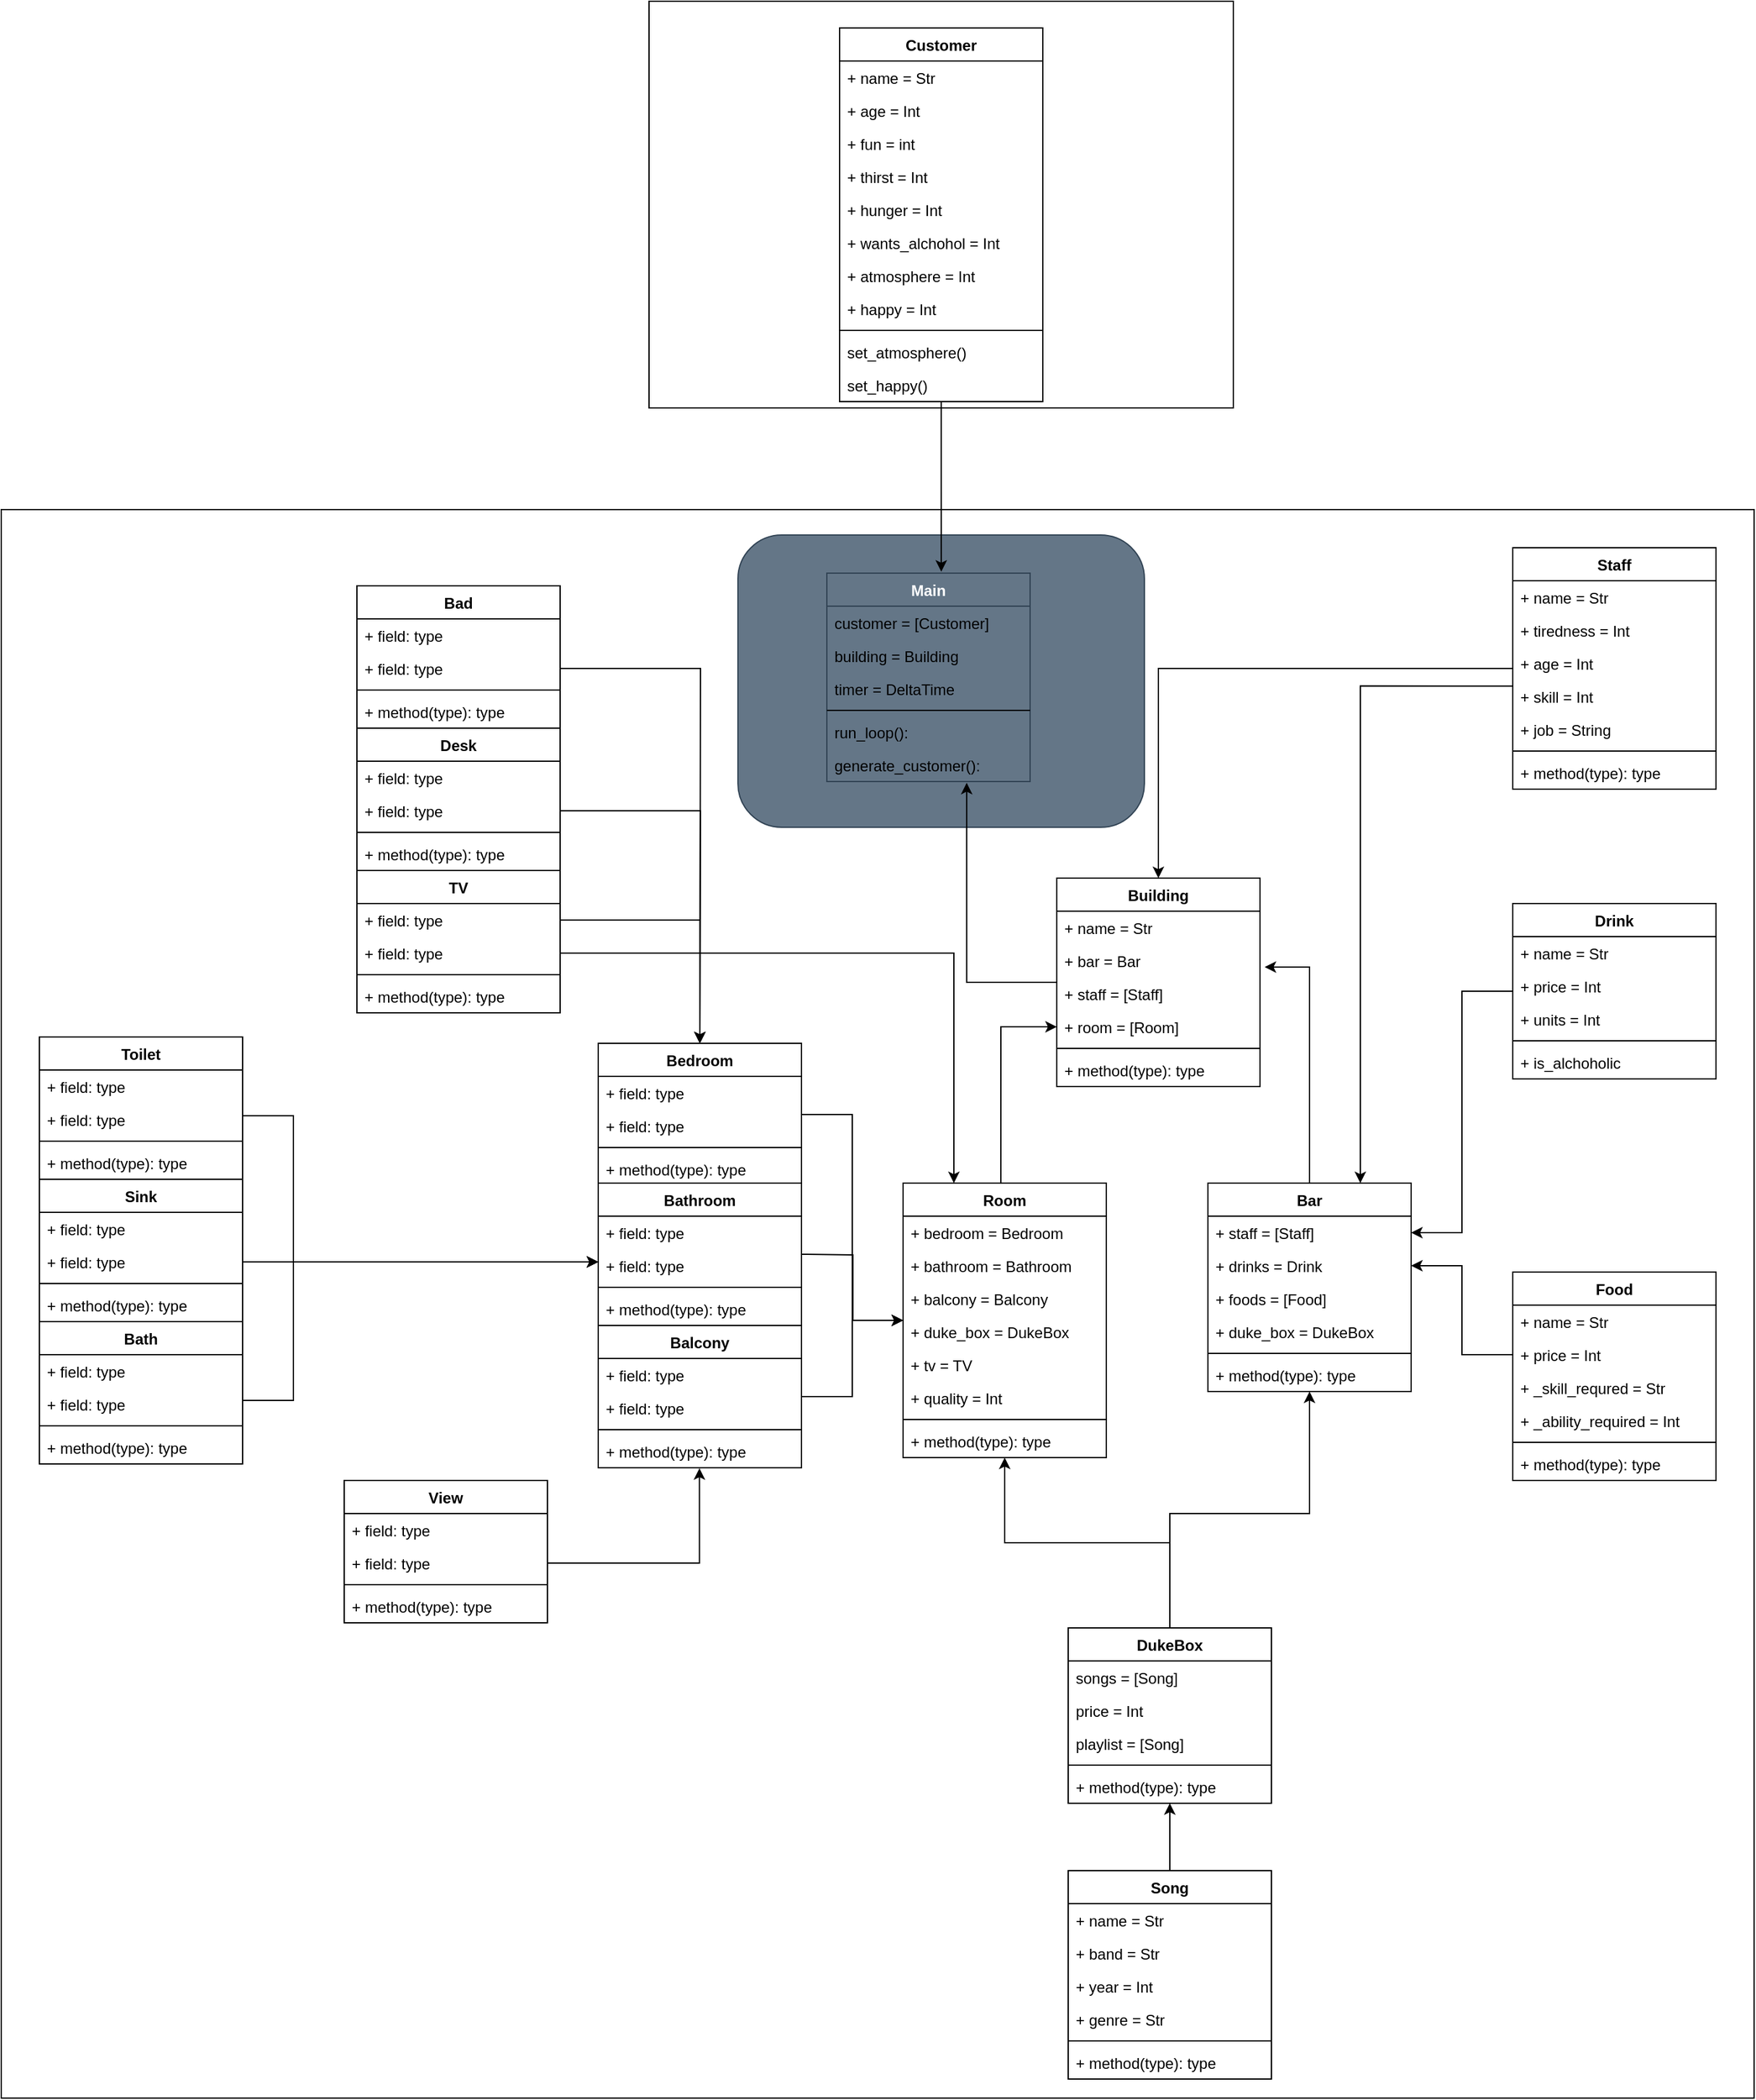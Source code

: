 <mxfile version="13.7.9" type="device"><diagram id="rYCuACtOsxQvn1j_KhHI" name="Page-1"><mxGraphModel dx="1653" dy="2869" grid="1" gridSize="10" guides="1" tooltips="1" connect="1" arrows="1" fold="1" page="1" pageScale="1" pageWidth="827" pageHeight="1169" math="0" shadow="0"><root><mxCell id="0"/><mxCell id="1" parent="0"/><mxCell id="_tPnt7C0SQbJUh-CI8A0-238" value="" style="rounded=0;whiteSpace=wrap;html=1;" vertex="1" parent="1"><mxGeometry x="-390" y="-530" width="1380" height="1250" as="geometry"/></mxCell><mxCell id="_tPnt7C0SQbJUh-CI8A0-265" value="" style="rounded=1;whiteSpace=wrap;html=1;fillColor=#647687;strokeColor=#314354;fontColor=#ffffff;" vertex="1" parent="1"><mxGeometry x="190" y="-510" width="320" height="230" as="geometry"/></mxCell><mxCell id="_tPnt7C0SQbJUh-CI8A0-43" value="" style="edgeStyle=orthogonalEdgeStyle;rounded=0;orthogonalLoop=1;jettySize=auto;html=1;exitX=0.481;exitY=0;exitDx=0;exitDy=0;exitPerimeter=0;entryX=0;entryY=0.5;entryDx=0;entryDy=0;" edge="1" parent="1" source="_tPnt7C0SQbJUh-CI8A0-1" target="_tPnt7C0SQbJUh-CI8A0-40"><mxGeometry relative="1" as="geometry"><mxPoint x="493" y="178" as="sourcePoint"/><mxPoint x="510" y="-37" as="targetPoint"/></mxGeometry></mxCell><mxCell id="_tPnt7C0SQbJUh-CI8A0-127" value="" style="edgeStyle=orthogonalEdgeStyle;rounded=0;orthogonalLoop=1;jettySize=auto;html=1;" edge="1" parent="1" source="_tPnt7C0SQbJUh-CI8A0-122" target="_tPnt7C0SQbJUh-CI8A0-38"><mxGeometry relative="1" as="geometry"/></mxCell><mxCell id="_tPnt7C0SQbJUh-CI8A0-50" style="edgeStyle=orthogonalEdgeStyle;rounded=0;orthogonalLoop=1;jettySize=auto;html=1;entryX=1.023;entryY=0.692;entryDx=0;entryDy=0;entryPerimeter=0;" edge="1" parent="1" source="_tPnt7C0SQbJUh-CI8A0-44" target="_tPnt7C0SQbJUh-CI8A0-39"><mxGeometry relative="1" as="geometry"/></mxCell><mxCell id="_tPnt7C0SQbJUh-CI8A0-62" value="" style="edgeStyle=orthogonalEdgeStyle;rounded=0;orthogonalLoop=1;jettySize=auto;html=1;" edge="1" parent="1" source="_tPnt7C0SQbJUh-CI8A0-57" target="_tPnt7C0SQbJUh-CI8A0-1"><mxGeometry relative="1" as="geometry"/></mxCell><mxCell id="_tPnt7C0SQbJUh-CI8A0-69" value="" style="edgeStyle=orthogonalEdgeStyle;rounded=0;orthogonalLoop=1;jettySize=auto;html=1;" edge="1" parent="1" source="_tPnt7C0SQbJUh-CI8A0-64" target="_tPnt7C0SQbJUh-CI8A0-57"><mxGeometry relative="1" as="geometry"/></mxCell><mxCell id="_tPnt7C0SQbJUh-CI8A0-105" value="" style="edgeStyle=orthogonalEdgeStyle;rounded=0;orthogonalLoop=1;jettySize=auto;html=1;" edge="1" parent="1" source="_tPnt7C0SQbJUh-CI8A0-100" target="_tPnt7C0SQbJUh-CI8A0-1"><mxGeometry relative="1" as="geometry"/></mxCell><mxCell id="_tPnt7C0SQbJUh-CI8A0-1" value="Room" style="swimlane;fontStyle=1;align=center;verticalAlign=top;childLayout=stackLayout;horizontal=1;startSize=26;horizontalStack=0;resizeParent=1;resizeParentMax=0;resizeLast=0;collapsible=1;marginBottom=0;" vertex="1" parent="1"><mxGeometry x="320" width="160" height="216" as="geometry"/></mxCell><mxCell id="_tPnt7C0SQbJUh-CI8A0-36" value="+ bedroom = Bedroom" style="text;strokeColor=none;fillColor=none;align=left;verticalAlign=top;spacingLeft=4;spacingRight=4;overflow=hidden;rotatable=0;points=[[0,0.5],[1,0.5]];portConstraint=eastwest;" vertex="1" parent="_tPnt7C0SQbJUh-CI8A0-1"><mxGeometry y="26" width="160" height="26" as="geometry"/></mxCell><mxCell id="_tPnt7C0SQbJUh-CI8A0-2" value="+ bathroom = Bathroom" style="text;strokeColor=none;fillColor=none;align=left;verticalAlign=top;spacingLeft=4;spacingRight=4;overflow=hidden;rotatable=0;points=[[0,0.5],[1,0.5]];portConstraint=eastwest;" vertex="1" parent="_tPnt7C0SQbJUh-CI8A0-1"><mxGeometry y="52" width="160" height="26" as="geometry"/></mxCell><mxCell id="_tPnt7C0SQbJUh-CI8A0-210" value="+ balcony = Balcony" style="text;strokeColor=none;fillColor=none;align=left;verticalAlign=top;spacingLeft=4;spacingRight=4;overflow=hidden;rotatable=0;points=[[0,0.5],[1,0.5]];portConstraint=eastwest;" vertex="1" parent="_tPnt7C0SQbJUh-CI8A0-1"><mxGeometry y="78" width="160" height="26" as="geometry"/></mxCell><mxCell id="_tPnt7C0SQbJUh-CI8A0-211" value="+ duke_box = DukeBox" style="text;strokeColor=none;fillColor=none;align=left;verticalAlign=top;spacingLeft=4;spacingRight=4;overflow=hidden;rotatable=0;points=[[0,0.5],[1,0.5]];portConstraint=eastwest;" vertex="1" parent="_tPnt7C0SQbJUh-CI8A0-1"><mxGeometry y="104" width="160" height="26" as="geometry"/></mxCell><mxCell id="_tPnt7C0SQbJUh-CI8A0-230" value="+ tv = TV" style="text;strokeColor=none;fillColor=none;align=left;verticalAlign=top;spacingLeft=4;spacingRight=4;overflow=hidden;rotatable=0;points=[[0,0.5],[1,0.5]];portConstraint=eastwest;" vertex="1" parent="_tPnt7C0SQbJUh-CI8A0-1"><mxGeometry y="130" width="160" height="26" as="geometry"/></mxCell><mxCell id="_tPnt7C0SQbJUh-CI8A0-252" value="+ quality = Int" style="text;strokeColor=none;fillColor=none;align=left;verticalAlign=top;spacingLeft=4;spacingRight=4;overflow=hidden;rotatable=0;points=[[0,0.5],[1,0.5]];portConstraint=eastwest;" vertex="1" parent="_tPnt7C0SQbJUh-CI8A0-1"><mxGeometry y="156" width="160" height="26" as="geometry"/></mxCell><mxCell id="_tPnt7C0SQbJUh-CI8A0-3" value="" style="line;strokeWidth=1;fillColor=none;align=left;verticalAlign=middle;spacingTop=-1;spacingLeft=3;spacingRight=3;rotatable=0;labelPosition=right;points=[];portConstraint=eastwest;" vertex="1" parent="_tPnt7C0SQbJUh-CI8A0-1"><mxGeometry y="182" width="160" height="8" as="geometry"/></mxCell><mxCell id="_tPnt7C0SQbJUh-CI8A0-4" value="+ method(type): type" style="text;strokeColor=none;fillColor=none;align=left;verticalAlign=top;spacingLeft=4;spacingRight=4;overflow=hidden;rotatable=0;points=[[0,0.5],[1,0.5]];portConstraint=eastwest;" vertex="1" parent="_tPnt7C0SQbJUh-CI8A0-1"><mxGeometry y="190" width="160" height="26" as="geometry"/></mxCell><mxCell id="_tPnt7C0SQbJUh-CI8A0-75" value="" style="edgeStyle=orthogonalEdgeStyle;rounded=0;orthogonalLoop=1;jettySize=auto;html=1;entryX=1;entryY=0.5;entryDx=0;entryDy=0;" edge="1" parent="1" source="_tPnt7C0SQbJUh-CI8A0-70" target="_tPnt7C0SQbJUh-CI8A0-45"><mxGeometry relative="1" as="geometry"><Array as="points"><mxPoint x="760" y="-151"/><mxPoint x="760" y="39"/></Array></mxGeometry></mxCell><mxCell id="_tPnt7C0SQbJUh-CI8A0-44" value="Bar" style="swimlane;fontStyle=1;align=center;verticalAlign=top;childLayout=stackLayout;horizontal=1;startSize=26;horizontalStack=0;resizeParent=1;resizeParentMax=0;resizeLast=0;collapsible=1;marginBottom=0;" vertex="1" parent="1"><mxGeometry x="560" width="160" height="164" as="geometry"/></mxCell><mxCell id="_tPnt7C0SQbJUh-CI8A0-45" value="+ staff = [Staff]&#10;" style="text;strokeColor=none;fillColor=none;align=left;verticalAlign=top;spacingLeft=4;spacingRight=4;overflow=hidden;rotatable=0;points=[[0,0.5],[1,0.5]];portConstraint=eastwest;" vertex="1" parent="_tPnt7C0SQbJUh-CI8A0-44"><mxGeometry y="26" width="160" height="26" as="geometry"/></mxCell><mxCell id="_tPnt7C0SQbJUh-CI8A0-212" value="+ drinks = Drink" style="text;strokeColor=none;fillColor=none;align=left;verticalAlign=top;spacingLeft=4;spacingRight=4;overflow=hidden;rotatable=0;points=[[0,0.5],[1,0.5]];portConstraint=eastwest;" vertex="1" parent="_tPnt7C0SQbJUh-CI8A0-44"><mxGeometry y="52" width="160" height="26" as="geometry"/></mxCell><mxCell id="_tPnt7C0SQbJUh-CI8A0-213" value="+ foods = [Food]" style="text;strokeColor=none;fillColor=none;align=left;verticalAlign=top;spacingLeft=4;spacingRight=4;overflow=hidden;rotatable=0;points=[[0,0.5],[1,0.5]];portConstraint=eastwest;" vertex="1" parent="_tPnt7C0SQbJUh-CI8A0-44"><mxGeometry y="78" width="160" height="26" as="geometry"/></mxCell><mxCell id="_tPnt7C0SQbJUh-CI8A0-215" value="+ duke_box = DukeBox" style="text;strokeColor=none;fillColor=none;align=left;verticalAlign=top;spacingLeft=4;spacingRight=4;overflow=hidden;rotatable=0;points=[[0,0.5],[1,0.5]];portConstraint=eastwest;" vertex="1" parent="_tPnt7C0SQbJUh-CI8A0-44"><mxGeometry y="104" width="160" height="26" as="geometry"/></mxCell><mxCell id="_tPnt7C0SQbJUh-CI8A0-47" value="" style="line;strokeWidth=1;fillColor=none;align=left;verticalAlign=middle;spacingTop=-1;spacingLeft=3;spacingRight=3;rotatable=0;labelPosition=right;points=[];portConstraint=eastwest;" vertex="1" parent="_tPnt7C0SQbJUh-CI8A0-44"><mxGeometry y="130" width="160" height="8" as="geometry"/></mxCell><mxCell id="_tPnt7C0SQbJUh-CI8A0-48" value="+ method(type): type" style="text;strokeColor=none;fillColor=none;align=left;verticalAlign=top;spacingLeft=4;spacingRight=4;overflow=hidden;rotatable=0;points=[[0,0.5],[1,0.5]];portConstraint=eastwest;" vertex="1" parent="_tPnt7C0SQbJUh-CI8A0-44"><mxGeometry y="138" width="160" height="26" as="geometry"/></mxCell><mxCell id="_tPnt7C0SQbJUh-CI8A0-100" value="Bedroom" style="swimlane;fontStyle=1;align=center;verticalAlign=top;childLayout=stackLayout;horizontal=1;startSize=26;horizontalStack=0;resizeParent=1;resizeParentMax=0;resizeLast=0;collapsible=1;marginBottom=0;" vertex="1" parent="1"><mxGeometry x="80" y="-110" width="160" height="112" as="geometry"/></mxCell><mxCell id="_tPnt7C0SQbJUh-CI8A0-101" value="+ field: type" style="text;strokeColor=none;fillColor=none;align=left;verticalAlign=top;spacingLeft=4;spacingRight=4;overflow=hidden;rotatable=0;points=[[0,0.5],[1,0.5]];portConstraint=eastwest;" vertex="1" parent="_tPnt7C0SQbJUh-CI8A0-100"><mxGeometry y="26" width="160" height="26" as="geometry"/></mxCell><mxCell id="_tPnt7C0SQbJUh-CI8A0-102" value="+ field: type" style="text;strokeColor=none;fillColor=none;align=left;verticalAlign=top;spacingLeft=4;spacingRight=4;overflow=hidden;rotatable=0;points=[[0,0.5],[1,0.5]];portConstraint=eastwest;" vertex="1" parent="_tPnt7C0SQbJUh-CI8A0-100"><mxGeometry y="52" width="160" height="26" as="geometry"/></mxCell><mxCell id="_tPnt7C0SQbJUh-CI8A0-103" value="" style="line;strokeWidth=1;fillColor=none;align=left;verticalAlign=middle;spacingTop=-1;spacingLeft=3;spacingRight=3;rotatable=0;labelPosition=right;points=[];portConstraint=eastwest;" vertex="1" parent="_tPnt7C0SQbJUh-CI8A0-100"><mxGeometry y="78" width="160" height="8" as="geometry"/></mxCell><mxCell id="_tPnt7C0SQbJUh-CI8A0-104" value="+ method(type): type" style="text;strokeColor=none;fillColor=none;align=left;verticalAlign=top;spacingLeft=4;spacingRight=4;overflow=hidden;rotatable=0;points=[[0,0.5],[1,0.5]];portConstraint=eastwest;" vertex="1" parent="_tPnt7C0SQbJUh-CI8A0-100"><mxGeometry y="86" width="160" height="26" as="geometry"/></mxCell><mxCell id="_tPnt7C0SQbJUh-CI8A0-106" value="Bathroom" style="swimlane;fontStyle=1;align=center;verticalAlign=top;childLayout=stackLayout;horizontal=1;startSize=26;horizontalStack=0;resizeParent=1;resizeParentMax=0;resizeLast=0;collapsible=1;marginBottom=0;" vertex="1" parent="1"><mxGeometry x="80" width="160" height="224" as="geometry"/></mxCell><mxCell id="_tPnt7C0SQbJUh-CI8A0-107" value="+ field: type" style="text;strokeColor=none;fillColor=none;align=left;verticalAlign=top;spacingLeft=4;spacingRight=4;overflow=hidden;rotatable=0;points=[[0,0.5],[1,0.5]];portConstraint=eastwest;" vertex="1" parent="_tPnt7C0SQbJUh-CI8A0-106"><mxGeometry y="26" width="160" height="26" as="geometry"/></mxCell><mxCell id="_tPnt7C0SQbJUh-CI8A0-108" value="+ field: type" style="text;strokeColor=none;fillColor=none;align=left;verticalAlign=top;spacingLeft=4;spacingRight=4;overflow=hidden;rotatable=0;points=[[0,0.5],[1,0.5]];portConstraint=eastwest;" vertex="1" parent="_tPnt7C0SQbJUh-CI8A0-106"><mxGeometry y="52" width="160" height="26" as="geometry"/></mxCell><mxCell id="_tPnt7C0SQbJUh-CI8A0-109" value="" style="line;strokeWidth=1;fillColor=none;align=left;verticalAlign=middle;spacingTop=-1;spacingLeft=3;spacingRight=3;rotatable=0;labelPosition=right;points=[];portConstraint=eastwest;" vertex="1" parent="_tPnt7C0SQbJUh-CI8A0-106"><mxGeometry y="78" width="160" height="8" as="geometry"/></mxCell><mxCell id="_tPnt7C0SQbJUh-CI8A0-110" value="+ method(type): type" style="text;strokeColor=none;fillColor=none;align=left;verticalAlign=top;spacingLeft=4;spacingRight=4;overflow=hidden;rotatable=0;points=[[0,0.5],[1,0.5]];portConstraint=eastwest;" vertex="1" parent="_tPnt7C0SQbJUh-CI8A0-106"><mxGeometry y="86" width="160" height="26" as="geometry"/></mxCell><mxCell id="_tPnt7C0SQbJUh-CI8A0-113" value="Balcony" style="swimlane;fontStyle=1;align=center;verticalAlign=top;childLayout=stackLayout;horizontal=1;startSize=26;horizontalStack=0;resizeParent=1;resizeParentMax=0;resizeLast=0;collapsible=1;marginBottom=0;" vertex="1" parent="_tPnt7C0SQbJUh-CI8A0-106"><mxGeometry y="112" width="160" height="112" as="geometry"/></mxCell><mxCell id="_tPnt7C0SQbJUh-CI8A0-114" value="+ field: type" style="text;strokeColor=none;fillColor=none;align=left;verticalAlign=top;spacingLeft=4;spacingRight=4;overflow=hidden;rotatable=0;points=[[0,0.5],[1,0.5]];portConstraint=eastwest;" vertex="1" parent="_tPnt7C0SQbJUh-CI8A0-113"><mxGeometry y="26" width="160" height="26" as="geometry"/></mxCell><mxCell id="_tPnt7C0SQbJUh-CI8A0-115" value="+ field: type" style="text;strokeColor=none;fillColor=none;align=left;verticalAlign=top;spacingLeft=4;spacingRight=4;overflow=hidden;rotatable=0;points=[[0,0.5],[1,0.5]];portConstraint=eastwest;" vertex="1" parent="_tPnt7C0SQbJUh-CI8A0-113"><mxGeometry y="52" width="160" height="26" as="geometry"/></mxCell><mxCell id="_tPnt7C0SQbJUh-CI8A0-116" value="" style="line;strokeWidth=1;fillColor=none;align=left;verticalAlign=middle;spacingTop=-1;spacingLeft=3;spacingRight=3;rotatable=0;labelPosition=right;points=[];portConstraint=eastwest;" vertex="1" parent="_tPnt7C0SQbJUh-CI8A0-113"><mxGeometry y="78" width="160" height="8" as="geometry"/></mxCell><mxCell id="_tPnt7C0SQbJUh-CI8A0-117" value="+ method(type): type" style="text;strokeColor=none;fillColor=none;align=left;verticalAlign=top;spacingLeft=4;spacingRight=4;overflow=hidden;rotatable=0;points=[[0,0.5],[1,0.5]];portConstraint=eastwest;" vertex="1" parent="_tPnt7C0SQbJUh-CI8A0-113"><mxGeometry y="86" width="160" height="26" as="geometry"/></mxCell><mxCell id="_tPnt7C0SQbJUh-CI8A0-118" value="" style="edgeStyle=orthogonalEdgeStyle;rounded=0;orthogonalLoop=1;jettySize=auto;html=1;" edge="1" parent="1" source="_tPnt7C0SQbJUh-CI8A0-113" target="_tPnt7C0SQbJUh-CI8A0-1"><mxGeometry relative="1" as="geometry"/></mxCell><mxCell id="_tPnt7C0SQbJUh-CI8A0-111" value="" style="edgeStyle=orthogonalEdgeStyle;rounded=0;orthogonalLoop=1;jettySize=auto;html=1;" edge="1" parent="1" target="_tPnt7C0SQbJUh-CI8A0-1"><mxGeometry relative="1" as="geometry"><mxPoint x="240" y="56" as="sourcePoint"/></mxGeometry></mxCell><mxCell id="_tPnt7C0SQbJUh-CI8A0-99" style="edgeStyle=orthogonalEdgeStyle;rounded=0;orthogonalLoop=1;jettySize=auto;html=1;entryX=1;entryY=0.5;entryDx=0;entryDy=0;exitX=0;exitY=0.5;exitDx=0;exitDy=0;" edge="1" parent="1" source="_tPnt7C0SQbJUh-CI8A0-96"><mxGeometry relative="1" as="geometry"><mxPoint x="720" y="65.0" as="targetPoint"/><Array as="points"><mxPoint x="760" y="135"/><mxPoint x="760" y="65"/></Array></mxGeometry></mxCell><mxCell id="_tPnt7C0SQbJUh-CI8A0-262" style="edgeStyle=orthogonalEdgeStyle;rounded=0;orthogonalLoop=1;jettySize=auto;html=1;entryX=0.688;entryY=1.038;entryDx=0;entryDy=0;entryPerimeter=0;" edge="1" parent="1" source="_tPnt7C0SQbJUh-CI8A0-38" target="_tPnt7C0SQbJUh-CI8A0-260"><mxGeometry relative="1" as="geometry"><Array as="points"><mxPoint x="370" y="-158"/></Array></mxGeometry></mxCell><mxCell id="_tPnt7C0SQbJUh-CI8A0-38" value="Building" style="swimlane;fontStyle=1;align=center;verticalAlign=top;childLayout=stackLayout;horizontal=1;startSize=26;horizontalStack=0;resizeParent=1;resizeParentMax=0;resizeLast=0;collapsible=1;marginBottom=0;" vertex="1" parent="1"><mxGeometry x="441" y="-240" width="160" height="164" as="geometry"/></mxCell><mxCell id="_tPnt7C0SQbJUh-CI8A0-253" value="+ name = Str" style="text;strokeColor=none;fillColor=none;align=left;verticalAlign=top;spacingLeft=4;spacingRight=4;overflow=hidden;rotatable=0;points=[[0,0.5],[1,0.5]];portConstraint=eastwest;" vertex="1" parent="_tPnt7C0SQbJUh-CI8A0-38"><mxGeometry y="26" width="160" height="26" as="geometry"/></mxCell><mxCell id="_tPnt7C0SQbJUh-CI8A0-39" value="+ bar = Bar" style="text;strokeColor=none;fillColor=none;align=left;verticalAlign=top;spacingLeft=4;spacingRight=4;overflow=hidden;rotatable=0;points=[[0,0.5],[1,0.5]];portConstraint=eastwest;" vertex="1" parent="_tPnt7C0SQbJUh-CI8A0-38"><mxGeometry y="52" width="160" height="26" as="geometry"/></mxCell><mxCell id="_tPnt7C0SQbJUh-CI8A0-128" value="+ staff = [Staff]" style="text;strokeColor=none;fillColor=none;align=left;verticalAlign=top;spacingLeft=4;spacingRight=4;overflow=hidden;rotatable=0;points=[[0,0.5],[1,0.5]];portConstraint=eastwest;" vertex="1" parent="_tPnt7C0SQbJUh-CI8A0-38"><mxGeometry y="78" width="160" height="26" as="geometry"/></mxCell><mxCell id="_tPnt7C0SQbJUh-CI8A0-40" value="+ room = [Room]" style="text;strokeColor=none;fillColor=none;align=left;verticalAlign=top;spacingLeft=4;spacingRight=4;overflow=hidden;rotatable=0;points=[[0,0.5],[1,0.5]];portConstraint=eastwest;" vertex="1" parent="_tPnt7C0SQbJUh-CI8A0-38"><mxGeometry y="104" width="160" height="26" as="geometry"/></mxCell><mxCell id="_tPnt7C0SQbJUh-CI8A0-41" value="" style="line;strokeWidth=1;fillColor=none;align=left;verticalAlign=middle;spacingTop=-1;spacingLeft=3;spacingRight=3;rotatable=0;labelPosition=right;points=[];portConstraint=eastwest;" vertex="1" parent="_tPnt7C0SQbJUh-CI8A0-38"><mxGeometry y="130" width="160" height="8" as="geometry"/></mxCell><mxCell id="_tPnt7C0SQbJUh-CI8A0-42" value="+ method(type): type" style="text;strokeColor=none;fillColor=none;align=left;verticalAlign=top;spacingLeft=4;spacingRight=4;overflow=hidden;rotatable=0;points=[[0,0.5],[1,0.5]];portConstraint=eastwest;" vertex="1" parent="_tPnt7C0SQbJUh-CI8A0-38"><mxGeometry y="138" width="160" height="26" as="geometry"/></mxCell><mxCell id="_tPnt7C0SQbJUh-CI8A0-94" value="Food" style="swimlane;fontStyle=1;align=center;verticalAlign=top;childLayout=stackLayout;horizontal=1;startSize=26;horizontalStack=0;resizeParent=1;resizeParentMax=0;resizeLast=0;collapsible=1;marginBottom=0;" vertex="1" parent="1"><mxGeometry x="800" y="70" width="160" height="164" as="geometry"/></mxCell><mxCell id="_tPnt7C0SQbJUh-CI8A0-96" value="+ name = Str" style="text;strokeColor=none;fillColor=none;align=left;verticalAlign=top;spacingLeft=4;spacingRight=4;overflow=hidden;rotatable=0;points=[[0,0.5],[1,0.5]];portConstraint=eastwest;" vertex="1" parent="_tPnt7C0SQbJUh-CI8A0-94"><mxGeometry y="26" width="160" height="26" as="geometry"/></mxCell><mxCell id="_tPnt7C0SQbJUh-CI8A0-224" value="+ price = Int" style="text;strokeColor=none;fillColor=none;align=left;verticalAlign=top;spacingLeft=4;spacingRight=4;overflow=hidden;rotatable=0;points=[[0,0.5],[1,0.5]];portConstraint=eastwest;" vertex="1" parent="_tPnt7C0SQbJUh-CI8A0-94"><mxGeometry y="52" width="160" height="26" as="geometry"/></mxCell><mxCell id="_tPnt7C0SQbJUh-CI8A0-225" value="+ _skill_requred = Str" style="text;strokeColor=none;fillColor=none;align=left;verticalAlign=top;spacingLeft=4;spacingRight=4;overflow=hidden;rotatable=0;points=[[0,0.5],[1,0.5]];portConstraint=eastwest;" vertex="1" parent="_tPnt7C0SQbJUh-CI8A0-94"><mxGeometry y="78" width="160" height="26" as="geometry"/></mxCell><mxCell id="_tPnt7C0SQbJUh-CI8A0-226" value="+ _ability_required = Int" style="text;strokeColor=none;fillColor=none;align=left;verticalAlign=top;spacingLeft=4;spacingRight=4;overflow=hidden;rotatable=0;points=[[0,0.5],[1,0.5]];portConstraint=eastwest;" vertex="1" parent="_tPnt7C0SQbJUh-CI8A0-94"><mxGeometry y="104" width="160" height="26" as="geometry"/></mxCell><mxCell id="_tPnt7C0SQbJUh-CI8A0-97" value="" style="line;strokeWidth=1;fillColor=none;align=left;verticalAlign=middle;spacingTop=-1;spacingLeft=3;spacingRight=3;rotatable=0;labelPosition=right;points=[];portConstraint=eastwest;" vertex="1" parent="_tPnt7C0SQbJUh-CI8A0-94"><mxGeometry y="130" width="160" height="8" as="geometry"/></mxCell><mxCell id="_tPnt7C0SQbJUh-CI8A0-98" value="+ method(type): type" style="text;strokeColor=none;fillColor=none;align=left;verticalAlign=top;spacingLeft=4;spacingRight=4;overflow=hidden;rotatable=0;points=[[0,0.5],[1,0.5]];portConstraint=eastwest;" vertex="1" parent="_tPnt7C0SQbJUh-CI8A0-94"><mxGeometry y="138" width="160" height="26" as="geometry"/></mxCell><mxCell id="_tPnt7C0SQbJUh-CI8A0-129" style="edgeStyle=orthogonalEdgeStyle;rounded=0;orthogonalLoop=1;jettySize=auto;html=1;entryX=0.75;entryY=0;entryDx=0;entryDy=0;exitX=0.001;exitY=0.186;exitDx=0;exitDy=0;exitPerimeter=0;" edge="1" parent="1" source="_tPnt7C0SQbJUh-CI8A0-220" target="_tPnt7C0SQbJUh-CI8A0-44"><mxGeometry relative="1" as="geometry"/></mxCell><mxCell id="_tPnt7C0SQbJUh-CI8A0-130" value="Bad" style="swimlane;fontStyle=1;align=center;verticalAlign=top;childLayout=stackLayout;horizontal=1;startSize=26;horizontalStack=0;resizeParent=1;resizeParentMax=0;resizeLast=0;collapsible=1;marginBottom=0;" vertex="1" parent="1"><mxGeometry x="-110" y="-470" width="160" height="336" as="geometry"/></mxCell><mxCell id="_tPnt7C0SQbJUh-CI8A0-131" value="+ field: type" style="text;strokeColor=none;fillColor=none;align=left;verticalAlign=top;spacingLeft=4;spacingRight=4;overflow=hidden;rotatable=0;points=[[0,0.5],[1,0.5]];portConstraint=eastwest;" vertex="1" parent="_tPnt7C0SQbJUh-CI8A0-130"><mxGeometry y="26" width="160" height="26" as="geometry"/></mxCell><mxCell id="_tPnt7C0SQbJUh-CI8A0-132" value="+ field: type" style="text;strokeColor=none;fillColor=none;align=left;verticalAlign=top;spacingLeft=4;spacingRight=4;overflow=hidden;rotatable=0;points=[[0,0.5],[1,0.5]];portConstraint=eastwest;" vertex="1" parent="_tPnt7C0SQbJUh-CI8A0-130"><mxGeometry y="52" width="160" height="26" as="geometry"/></mxCell><mxCell id="_tPnt7C0SQbJUh-CI8A0-133" value="" style="line;strokeWidth=1;fillColor=none;align=left;verticalAlign=middle;spacingTop=-1;spacingLeft=3;spacingRight=3;rotatable=0;labelPosition=right;points=[];portConstraint=eastwest;" vertex="1" parent="_tPnt7C0SQbJUh-CI8A0-130"><mxGeometry y="78" width="160" height="8" as="geometry"/></mxCell><mxCell id="_tPnt7C0SQbJUh-CI8A0-134" value="+ method(type): type" style="text;strokeColor=none;fillColor=none;align=left;verticalAlign=top;spacingLeft=4;spacingRight=4;overflow=hidden;rotatable=0;points=[[0,0.5],[1,0.5]];portConstraint=eastwest;" vertex="1" parent="_tPnt7C0SQbJUh-CI8A0-130"><mxGeometry y="86" width="160" height="26" as="geometry"/></mxCell><mxCell id="_tPnt7C0SQbJUh-CI8A0-136" value="Desk" style="swimlane;fontStyle=1;align=center;verticalAlign=top;childLayout=stackLayout;horizontal=1;startSize=26;horizontalStack=0;resizeParent=1;resizeParentMax=0;resizeLast=0;collapsible=1;marginBottom=0;" vertex="1" parent="_tPnt7C0SQbJUh-CI8A0-130"><mxGeometry y="112" width="160" height="112" as="geometry"/></mxCell><mxCell id="_tPnt7C0SQbJUh-CI8A0-137" value="+ field: type" style="text;strokeColor=none;fillColor=none;align=left;verticalAlign=top;spacingLeft=4;spacingRight=4;overflow=hidden;rotatable=0;points=[[0,0.5],[1,0.5]];portConstraint=eastwest;" vertex="1" parent="_tPnt7C0SQbJUh-CI8A0-136"><mxGeometry y="26" width="160" height="26" as="geometry"/></mxCell><mxCell id="_tPnt7C0SQbJUh-CI8A0-138" value="+ field: type" style="text;strokeColor=none;fillColor=none;align=left;verticalAlign=top;spacingLeft=4;spacingRight=4;overflow=hidden;rotatable=0;points=[[0,0.5],[1,0.5]];portConstraint=eastwest;" vertex="1" parent="_tPnt7C0SQbJUh-CI8A0-136"><mxGeometry y="52" width="160" height="26" as="geometry"/></mxCell><mxCell id="_tPnt7C0SQbJUh-CI8A0-139" value="" style="line;strokeWidth=1;fillColor=none;align=left;verticalAlign=middle;spacingTop=-1;spacingLeft=3;spacingRight=3;rotatable=0;labelPosition=right;points=[];portConstraint=eastwest;" vertex="1" parent="_tPnt7C0SQbJUh-CI8A0-136"><mxGeometry y="78" width="160" height="8" as="geometry"/></mxCell><mxCell id="_tPnt7C0SQbJUh-CI8A0-140" value="+ method(type): type" style="text;strokeColor=none;fillColor=none;align=left;verticalAlign=top;spacingLeft=4;spacingRight=4;overflow=hidden;rotatable=0;points=[[0,0.5],[1,0.5]];portConstraint=eastwest;" vertex="1" parent="_tPnt7C0SQbJUh-CI8A0-136"><mxGeometry y="86" width="160" height="26" as="geometry"/></mxCell><mxCell id="_tPnt7C0SQbJUh-CI8A0-142" value="TV" style="swimlane;fontStyle=1;align=center;verticalAlign=top;childLayout=stackLayout;horizontal=1;startSize=26;horizontalStack=0;resizeParent=1;resizeParentMax=0;resizeLast=0;collapsible=1;marginBottom=0;" vertex="1" parent="_tPnt7C0SQbJUh-CI8A0-130"><mxGeometry y="224" width="160" height="112" as="geometry"/></mxCell><mxCell id="_tPnt7C0SQbJUh-CI8A0-143" value="+ field: type" style="text;strokeColor=none;fillColor=none;align=left;verticalAlign=top;spacingLeft=4;spacingRight=4;overflow=hidden;rotatable=0;points=[[0,0.5],[1,0.5]];portConstraint=eastwest;" vertex="1" parent="_tPnt7C0SQbJUh-CI8A0-142"><mxGeometry y="26" width="160" height="26" as="geometry"/></mxCell><mxCell id="_tPnt7C0SQbJUh-CI8A0-144" value="+ field: type" style="text;strokeColor=none;fillColor=none;align=left;verticalAlign=top;spacingLeft=4;spacingRight=4;overflow=hidden;rotatable=0;points=[[0,0.5],[1,0.5]];portConstraint=eastwest;" vertex="1" parent="_tPnt7C0SQbJUh-CI8A0-142"><mxGeometry y="52" width="160" height="26" as="geometry"/></mxCell><mxCell id="_tPnt7C0SQbJUh-CI8A0-145" value="" style="line;strokeWidth=1;fillColor=none;align=left;verticalAlign=middle;spacingTop=-1;spacingLeft=3;spacingRight=3;rotatable=0;labelPosition=right;points=[];portConstraint=eastwest;" vertex="1" parent="_tPnt7C0SQbJUh-CI8A0-142"><mxGeometry y="78" width="160" height="8" as="geometry"/></mxCell><mxCell id="_tPnt7C0SQbJUh-CI8A0-146" value="+ method(type): type" style="text;strokeColor=none;fillColor=none;align=left;verticalAlign=top;spacingLeft=4;spacingRight=4;overflow=hidden;rotatable=0;points=[[0,0.5],[1,0.5]];portConstraint=eastwest;" vertex="1" parent="_tPnt7C0SQbJUh-CI8A0-142"><mxGeometry y="86" width="160" height="26" as="geometry"/></mxCell><mxCell id="_tPnt7C0SQbJUh-CI8A0-148" style="edgeStyle=orthogonalEdgeStyle;rounded=0;orthogonalLoop=1;jettySize=auto;html=1;entryX=0.5;entryY=0;entryDx=0;entryDy=0;" edge="1" parent="1" source="_tPnt7C0SQbJUh-CI8A0-143" target="_tPnt7C0SQbJUh-CI8A0-100"><mxGeometry relative="1" as="geometry"/></mxCell><mxCell id="_tPnt7C0SQbJUh-CI8A0-149" style="edgeStyle=orthogonalEdgeStyle;rounded=0;orthogonalLoop=1;jettySize=auto;html=1;" edge="1" parent="1" source="_tPnt7C0SQbJUh-CI8A0-138"><mxGeometry relative="1" as="geometry"><mxPoint x="160" y="-110" as="targetPoint"/></mxGeometry></mxCell><mxCell id="_tPnt7C0SQbJUh-CI8A0-150" style="edgeStyle=orthogonalEdgeStyle;rounded=0;orthogonalLoop=1;jettySize=auto;html=1;" edge="1" parent="1" source="_tPnt7C0SQbJUh-CI8A0-132"><mxGeometry relative="1" as="geometry"><mxPoint x="160" y="-110" as="targetPoint"/></mxGeometry></mxCell><mxCell id="_tPnt7C0SQbJUh-CI8A0-151" value="Toilet" style="swimlane;fontStyle=1;align=center;verticalAlign=top;childLayout=stackLayout;horizontal=1;startSize=26;horizontalStack=0;resizeParent=1;resizeParentMax=0;resizeLast=0;collapsible=1;marginBottom=0;" vertex="1" parent="1"><mxGeometry x="-360" y="-115" width="160" height="336" as="geometry"/></mxCell><mxCell id="_tPnt7C0SQbJUh-CI8A0-152" value="+ field: type" style="text;strokeColor=none;fillColor=none;align=left;verticalAlign=top;spacingLeft=4;spacingRight=4;overflow=hidden;rotatable=0;points=[[0,0.5],[1,0.5]];portConstraint=eastwest;" vertex="1" parent="_tPnt7C0SQbJUh-CI8A0-151"><mxGeometry y="26" width="160" height="26" as="geometry"/></mxCell><mxCell id="_tPnt7C0SQbJUh-CI8A0-153" value="+ field: type" style="text;strokeColor=none;fillColor=none;align=left;verticalAlign=top;spacingLeft=4;spacingRight=4;overflow=hidden;rotatable=0;points=[[0,0.5],[1,0.5]];portConstraint=eastwest;" vertex="1" parent="_tPnt7C0SQbJUh-CI8A0-151"><mxGeometry y="52" width="160" height="26" as="geometry"/></mxCell><mxCell id="_tPnt7C0SQbJUh-CI8A0-154" value="" style="line;strokeWidth=1;fillColor=none;align=left;verticalAlign=middle;spacingTop=-1;spacingLeft=3;spacingRight=3;rotatable=0;labelPosition=right;points=[];portConstraint=eastwest;" vertex="1" parent="_tPnt7C0SQbJUh-CI8A0-151"><mxGeometry y="78" width="160" height="8" as="geometry"/></mxCell><mxCell id="_tPnt7C0SQbJUh-CI8A0-155" value="+ method(type): type" style="text;strokeColor=none;fillColor=none;align=left;verticalAlign=top;spacingLeft=4;spacingRight=4;overflow=hidden;rotatable=0;points=[[0,0.5],[1,0.5]];portConstraint=eastwest;" vertex="1" parent="_tPnt7C0SQbJUh-CI8A0-151"><mxGeometry y="86" width="160" height="26" as="geometry"/></mxCell><mxCell id="_tPnt7C0SQbJUh-CI8A0-156" value="Sink" style="swimlane;fontStyle=1;align=center;verticalAlign=top;childLayout=stackLayout;horizontal=1;startSize=26;horizontalStack=0;resizeParent=1;resizeParentMax=0;resizeLast=0;collapsible=1;marginBottom=0;" vertex="1" parent="_tPnt7C0SQbJUh-CI8A0-151"><mxGeometry y="112" width="160" height="112" as="geometry"/></mxCell><mxCell id="_tPnt7C0SQbJUh-CI8A0-157" value="+ field: type" style="text;strokeColor=none;fillColor=none;align=left;verticalAlign=top;spacingLeft=4;spacingRight=4;overflow=hidden;rotatable=0;points=[[0,0.5],[1,0.5]];portConstraint=eastwest;" vertex="1" parent="_tPnt7C0SQbJUh-CI8A0-156"><mxGeometry y="26" width="160" height="26" as="geometry"/></mxCell><mxCell id="_tPnt7C0SQbJUh-CI8A0-158" value="+ field: type" style="text;strokeColor=none;fillColor=none;align=left;verticalAlign=top;spacingLeft=4;spacingRight=4;overflow=hidden;rotatable=0;points=[[0,0.5],[1,0.5]];portConstraint=eastwest;" vertex="1" parent="_tPnt7C0SQbJUh-CI8A0-156"><mxGeometry y="52" width="160" height="26" as="geometry"/></mxCell><mxCell id="_tPnt7C0SQbJUh-CI8A0-159" value="" style="line;strokeWidth=1;fillColor=none;align=left;verticalAlign=middle;spacingTop=-1;spacingLeft=3;spacingRight=3;rotatable=0;labelPosition=right;points=[];portConstraint=eastwest;" vertex="1" parent="_tPnt7C0SQbJUh-CI8A0-156"><mxGeometry y="78" width="160" height="8" as="geometry"/></mxCell><mxCell id="_tPnt7C0SQbJUh-CI8A0-160" value="+ method(type): type" style="text;strokeColor=none;fillColor=none;align=left;verticalAlign=top;spacingLeft=4;spacingRight=4;overflow=hidden;rotatable=0;points=[[0,0.5],[1,0.5]];portConstraint=eastwest;" vertex="1" parent="_tPnt7C0SQbJUh-CI8A0-156"><mxGeometry y="86" width="160" height="26" as="geometry"/></mxCell><mxCell id="_tPnt7C0SQbJUh-CI8A0-162" value="Bath" style="swimlane;fontStyle=1;align=center;verticalAlign=top;childLayout=stackLayout;horizontal=1;startSize=26;horizontalStack=0;resizeParent=1;resizeParentMax=0;resizeLast=0;collapsible=1;marginBottom=0;" vertex="1" parent="_tPnt7C0SQbJUh-CI8A0-151"><mxGeometry y="224" width="160" height="112" as="geometry"/></mxCell><mxCell id="_tPnt7C0SQbJUh-CI8A0-163" value="+ field: type" style="text;strokeColor=none;fillColor=none;align=left;verticalAlign=top;spacingLeft=4;spacingRight=4;overflow=hidden;rotatable=0;points=[[0,0.5],[1,0.5]];portConstraint=eastwest;" vertex="1" parent="_tPnt7C0SQbJUh-CI8A0-162"><mxGeometry y="26" width="160" height="26" as="geometry"/></mxCell><mxCell id="_tPnt7C0SQbJUh-CI8A0-164" value="+ field: type" style="text;strokeColor=none;fillColor=none;align=left;verticalAlign=top;spacingLeft=4;spacingRight=4;overflow=hidden;rotatable=0;points=[[0,0.5],[1,0.5]];portConstraint=eastwest;" vertex="1" parent="_tPnt7C0SQbJUh-CI8A0-162"><mxGeometry y="52" width="160" height="26" as="geometry"/></mxCell><mxCell id="_tPnt7C0SQbJUh-CI8A0-165" value="" style="line;strokeWidth=1;fillColor=none;align=left;verticalAlign=middle;spacingTop=-1;spacingLeft=3;spacingRight=3;rotatable=0;labelPosition=right;points=[];portConstraint=eastwest;" vertex="1" parent="_tPnt7C0SQbJUh-CI8A0-162"><mxGeometry y="78" width="160" height="8" as="geometry"/></mxCell><mxCell id="_tPnt7C0SQbJUh-CI8A0-166" value="+ method(type): type" style="text;strokeColor=none;fillColor=none;align=left;verticalAlign=top;spacingLeft=4;spacingRight=4;overflow=hidden;rotatable=0;points=[[0,0.5],[1,0.5]];portConstraint=eastwest;" vertex="1" parent="_tPnt7C0SQbJUh-CI8A0-162"><mxGeometry y="86" width="160" height="26" as="geometry"/></mxCell><mxCell id="_tPnt7C0SQbJUh-CI8A0-204" style="edgeStyle=orthogonalEdgeStyle;rounded=0;orthogonalLoop=1;jettySize=auto;html=1;" edge="1" parent="1" source="_tPnt7C0SQbJUh-CI8A0-158"><mxGeometry relative="1" as="geometry"><mxPoint x="80" y="62" as="targetPoint"/></mxGeometry></mxCell><mxCell id="_tPnt7C0SQbJUh-CI8A0-205" style="edgeStyle=orthogonalEdgeStyle;rounded=0;orthogonalLoop=1;jettySize=auto;html=1;entryX=0;entryY=0.5;entryDx=0;entryDy=0;" edge="1" parent="1"><mxGeometry relative="1" as="geometry"><mxPoint x="-200" y="171" as="sourcePoint"/><mxPoint x="80" y="62" as="targetPoint"/><Array as="points"><mxPoint x="-160" y="171"/><mxPoint x="-160" y="62"/></Array></mxGeometry></mxCell><mxCell id="_tPnt7C0SQbJUh-CI8A0-207" style="edgeStyle=orthogonalEdgeStyle;rounded=0;orthogonalLoop=1;jettySize=auto;html=1;entryX=0;entryY=0.5;entryDx=0;entryDy=0;" edge="1" parent="1"><mxGeometry relative="1" as="geometry"><mxPoint x="-200.0" y="-53" as="sourcePoint"/><mxPoint x="80" y="62" as="targetPoint"/><Array as="points"><mxPoint x="-160" y="-53"/><mxPoint x="-160" y="62"/></Array></mxGeometry></mxCell><mxCell id="_tPnt7C0SQbJUh-CI8A0-208" style="edgeStyle=orthogonalEdgeStyle;rounded=0;orthogonalLoop=1;jettySize=auto;html=1;entryX=0.498;entryY=1.016;entryDx=0;entryDy=0;entryPerimeter=0;exitX=1;exitY=0.5;exitDx=0;exitDy=0;" edge="1" parent="1" source="_tPnt7C0SQbJUh-CI8A0-199" target="_tPnt7C0SQbJUh-CI8A0-117"><mxGeometry relative="1" as="geometry"><mxPoint x="110" y="400" as="sourcePoint"/><Array as="points"><mxPoint x="160" y="299"/></Array></mxGeometry></mxCell><mxCell id="_tPnt7C0SQbJUh-CI8A0-214" style="edgeStyle=orthogonalEdgeStyle;rounded=0;orthogonalLoop=1;jettySize=auto;html=1;entryX=0.5;entryY=1;entryDx=0;entryDy=0;" edge="1" parent="1" source="_tPnt7C0SQbJUh-CI8A0-57" target="_tPnt7C0SQbJUh-CI8A0-44"><mxGeometry relative="1" as="geometry"><Array as="points"><mxPoint x="530" y="260"/><mxPoint x="640" y="260"/></Array></mxGeometry></mxCell><mxCell id="_tPnt7C0SQbJUh-CI8A0-57" value="DukeBox" style="swimlane;fontStyle=1;align=center;verticalAlign=top;childLayout=stackLayout;horizontal=1;startSize=26;horizontalStack=0;resizeParent=1;resizeParentMax=0;resizeLast=0;collapsible=1;marginBottom=0;" vertex="1" parent="1"><mxGeometry x="450" y="350" width="160" height="138" as="geometry"/></mxCell><mxCell id="_tPnt7C0SQbJUh-CI8A0-58" value="songs = [Song]" style="text;strokeColor=none;fillColor=none;align=left;verticalAlign=top;spacingLeft=4;spacingRight=4;overflow=hidden;rotatable=0;points=[[0,0.5],[1,0.5]];portConstraint=eastwest;" vertex="1" parent="_tPnt7C0SQbJUh-CI8A0-57"><mxGeometry y="26" width="160" height="26" as="geometry"/></mxCell><mxCell id="_tPnt7C0SQbJUh-CI8A0-227" value="price = Int" style="text;strokeColor=none;fillColor=none;align=left;verticalAlign=top;spacingLeft=4;spacingRight=4;overflow=hidden;rotatable=0;points=[[0,0.5],[1,0.5]];portConstraint=eastwest;" vertex="1" parent="_tPnt7C0SQbJUh-CI8A0-57"><mxGeometry y="52" width="160" height="26" as="geometry"/></mxCell><mxCell id="_tPnt7C0SQbJUh-CI8A0-228" value="playlist = [Song]" style="text;strokeColor=none;fillColor=none;align=left;verticalAlign=top;spacingLeft=4;spacingRight=4;overflow=hidden;rotatable=0;points=[[0,0.5],[1,0.5]];portConstraint=eastwest;" vertex="1" parent="_tPnt7C0SQbJUh-CI8A0-57"><mxGeometry y="78" width="160" height="26" as="geometry"/></mxCell><mxCell id="_tPnt7C0SQbJUh-CI8A0-60" value="" style="line;strokeWidth=1;fillColor=none;align=left;verticalAlign=middle;spacingTop=-1;spacingLeft=3;spacingRight=3;rotatable=0;labelPosition=right;points=[];portConstraint=eastwest;" vertex="1" parent="_tPnt7C0SQbJUh-CI8A0-57"><mxGeometry y="104" width="160" height="8" as="geometry"/></mxCell><mxCell id="_tPnt7C0SQbJUh-CI8A0-61" value="+ method(type): type" style="text;strokeColor=none;fillColor=none;align=left;verticalAlign=top;spacingLeft=4;spacingRight=4;overflow=hidden;rotatable=0;points=[[0,0.5],[1,0.5]];portConstraint=eastwest;" vertex="1" parent="_tPnt7C0SQbJUh-CI8A0-57"><mxGeometry y="112" width="160" height="26" as="geometry"/></mxCell><mxCell id="_tPnt7C0SQbJUh-CI8A0-64" value="Song" style="swimlane;fontStyle=1;align=center;verticalAlign=top;childLayout=stackLayout;horizontal=1;startSize=26;horizontalStack=0;resizeParent=1;resizeParentMax=0;resizeLast=0;collapsible=1;marginBottom=0;" vertex="1" parent="1"><mxGeometry x="450" y="541" width="160" height="164" as="geometry"/></mxCell><mxCell id="_tPnt7C0SQbJUh-CI8A0-66" value="+ name = Str" style="text;strokeColor=none;fillColor=none;align=left;verticalAlign=top;spacingLeft=4;spacingRight=4;overflow=hidden;rotatable=0;points=[[0,0.5],[1,0.5]];portConstraint=eastwest;" vertex="1" parent="_tPnt7C0SQbJUh-CI8A0-64"><mxGeometry y="26" width="160" height="26" as="geometry"/></mxCell><mxCell id="_tPnt7C0SQbJUh-CI8A0-268" value="+ band = Str" style="text;strokeColor=none;fillColor=none;align=left;verticalAlign=top;spacingLeft=4;spacingRight=4;overflow=hidden;rotatable=0;points=[[0,0.5],[1,0.5]];portConstraint=eastwest;" vertex="1" parent="_tPnt7C0SQbJUh-CI8A0-64"><mxGeometry y="52" width="160" height="26" as="geometry"/></mxCell><mxCell id="_tPnt7C0SQbJUh-CI8A0-266" value="+ year = Int" style="text;strokeColor=none;fillColor=none;align=left;verticalAlign=top;spacingLeft=4;spacingRight=4;overflow=hidden;rotatable=0;points=[[0,0.5],[1,0.5]];portConstraint=eastwest;" vertex="1" parent="_tPnt7C0SQbJUh-CI8A0-64"><mxGeometry y="78" width="160" height="26" as="geometry"/></mxCell><mxCell id="_tPnt7C0SQbJUh-CI8A0-267" value="+ genre = Str" style="text;strokeColor=none;fillColor=none;align=left;verticalAlign=top;spacingLeft=4;spacingRight=4;overflow=hidden;rotatable=0;points=[[0,0.5],[1,0.5]];portConstraint=eastwest;" vertex="1" parent="_tPnt7C0SQbJUh-CI8A0-64"><mxGeometry y="104" width="160" height="26" as="geometry"/></mxCell><mxCell id="_tPnt7C0SQbJUh-CI8A0-67" value="" style="line;strokeWidth=1;fillColor=none;align=left;verticalAlign=middle;spacingTop=-1;spacingLeft=3;spacingRight=3;rotatable=0;labelPosition=right;points=[];portConstraint=eastwest;" vertex="1" parent="_tPnt7C0SQbJUh-CI8A0-64"><mxGeometry y="130" width="160" height="8" as="geometry"/></mxCell><mxCell id="_tPnt7C0SQbJUh-CI8A0-68" value="+ method(type): type" style="text;strokeColor=none;fillColor=none;align=left;verticalAlign=top;spacingLeft=4;spacingRight=4;overflow=hidden;rotatable=0;points=[[0,0.5],[1,0.5]];portConstraint=eastwest;" vertex="1" parent="_tPnt7C0SQbJUh-CI8A0-64"><mxGeometry y="138" width="160" height="26" as="geometry"/></mxCell><mxCell id="_tPnt7C0SQbJUh-CI8A0-70" value="Drink&#10;" style="swimlane;fontStyle=1;align=center;verticalAlign=top;childLayout=stackLayout;horizontal=1;startSize=26;horizontalStack=0;resizeParent=1;resizeParentMax=0;resizeLast=0;collapsible=1;marginBottom=0;" vertex="1" parent="1"><mxGeometry x="800" y="-220" width="160" height="138" as="geometry"/></mxCell><mxCell id="_tPnt7C0SQbJUh-CI8A0-71" value="+ name = Str" style="text;strokeColor=none;fillColor=none;align=left;verticalAlign=top;spacingLeft=4;spacingRight=4;overflow=hidden;rotatable=0;points=[[0,0.5],[1,0.5]];portConstraint=eastwest;" vertex="1" parent="_tPnt7C0SQbJUh-CI8A0-70"><mxGeometry y="26" width="160" height="26" as="geometry"/></mxCell><mxCell id="_tPnt7C0SQbJUh-CI8A0-222" value="+ price = Int" style="text;strokeColor=none;fillColor=none;align=left;verticalAlign=top;spacingLeft=4;spacingRight=4;overflow=hidden;rotatable=0;points=[[0,0.5],[1,0.5]];portConstraint=eastwest;" vertex="1" parent="_tPnt7C0SQbJUh-CI8A0-70"><mxGeometry y="52" width="160" height="26" as="geometry"/></mxCell><mxCell id="_tPnt7C0SQbJUh-CI8A0-223" value="+ units = Int" style="text;strokeColor=none;fillColor=none;align=left;verticalAlign=top;spacingLeft=4;spacingRight=4;overflow=hidden;rotatable=0;points=[[0,0.5],[1,0.5]];portConstraint=eastwest;" vertex="1" parent="_tPnt7C0SQbJUh-CI8A0-70"><mxGeometry y="78" width="160" height="26" as="geometry"/></mxCell><mxCell id="_tPnt7C0SQbJUh-CI8A0-73" value="" style="line;strokeWidth=1;fillColor=none;align=left;verticalAlign=middle;spacingTop=-1;spacingLeft=3;spacingRight=3;rotatable=0;labelPosition=right;points=[];portConstraint=eastwest;" vertex="1" parent="_tPnt7C0SQbJUh-CI8A0-70"><mxGeometry y="104" width="160" height="8" as="geometry"/></mxCell><mxCell id="_tPnt7C0SQbJUh-CI8A0-74" value="+ is_alchoholic" style="text;strokeColor=none;fillColor=none;align=left;verticalAlign=top;spacingLeft=4;spacingRight=4;overflow=hidden;rotatable=0;points=[[0,0.5],[1,0.5]];portConstraint=eastwest;" vertex="1" parent="_tPnt7C0SQbJUh-CI8A0-70"><mxGeometry y="112" width="160" height="26" as="geometry"/></mxCell><mxCell id="_tPnt7C0SQbJUh-CI8A0-197" value="View" style="swimlane;fontStyle=1;align=center;verticalAlign=top;childLayout=stackLayout;horizontal=1;startSize=26;horizontalStack=0;resizeParent=1;resizeParentMax=0;resizeLast=0;collapsible=1;marginBottom=0;" vertex="1" parent="1"><mxGeometry x="-120" y="234" width="160" height="112" as="geometry"/></mxCell><mxCell id="_tPnt7C0SQbJUh-CI8A0-198" value="+ field: type" style="text;strokeColor=none;fillColor=none;align=left;verticalAlign=top;spacingLeft=4;spacingRight=4;overflow=hidden;rotatable=0;points=[[0,0.5],[1,0.5]];portConstraint=eastwest;" vertex="1" parent="_tPnt7C0SQbJUh-CI8A0-197"><mxGeometry y="26" width="160" height="26" as="geometry"/></mxCell><mxCell id="_tPnt7C0SQbJUh-CI8A0-199" value="+ field: type" style="text;strokeColor=none;fillColor=none;align=left;verticalAlign=top;spacingLeft=4;spacingRight=4;overflow=hidden;rotatable=0;points=[[0,0.5],[1,0.5]];portConstraint=eastwest;" vertex="1" parent="_tPnt7C0SQbJUh-CI8A0-197"><mxGeometry y="52" width="160" height="26" as="geometry"/></mxCell><mxCell id="_tPnt7C0SQbJUh-CI8A0-200" value="" style="line;strokeWidth=1;fillColor=none;align=left;verticalAlign=middle;spacingTop=-1;spacingLeft=3;spacingRight=3;rotatable=0;labelPosition=right;points=[];portConstraint=eastwest;" vertex="1" parent="_tPnt7C0SQbJUh-CI8A0-197"><mxGeometry y="78" width="160" height="8" as="geometry"/></mxCell><mxCell id="_tPnt7C0SQbJUh-CI8A0-201" value="+ method(type): type" style="text;strokeColor=none;fillColor=none;align=left;verticalAlign=top;spacingLeft=4;spacingRight=4;overflow=hidden;rotatable=0;points=[[0,0.5],[1,0.5]];portConstraint=eastwest;" vertex="1" parent="_tPnt7C0SQbJUh-CI8A0-197"><mxGeometry y="86" width="160" height="26" as="geometry"/></mxCell><mxCell id="_tPnt7C0SQbJUh-CI8A0-229" style="edgeStyle=orthogonalEdgeStyle;rounded=0;orthogonalLoop=1;jettySize=auto;html=1;" edge="1" parent="1" source="_tPnt7C0SQbJUh-CI8A0-144"><mxGeometry relative="1" as="geometry"><mxPoint x="360" as="targetPoint"/><Array as="points"><mxPoint x="360" y="-181"/><mxPoint x="360"/></Array></mxGeometry></mxCell><mxCell id="_tPnt7C0SQbJUh-CI8A0-122" value="Staff" style="swimlane;fontStyle=1;align=center;verticalAlign=top;childLayout=stackLayout;horizontal=1;startSize=26;horizontalStack=0;resizeParent=1;resizeParentMax=0;resizeLast=0;collapsible=1;marginBottom=0;" vertex="1" parent="1"><mxGeometry x="800" y="-500" width="160" height="190" as="geometry"/></mxCell><mxCell id="_tPnt7C0SQbJUh-CI8A0-124" value="+ name = Str" style="text;strokeColor=none;fillColor=none;align=left;verticalAlign=top;spacingLeft=4;spacingRight=4;overflow=hidden;rotatable=0;points=[[0,0.5],[1,0.5]];portConstraint=eastwest;" vertex="1" parent="_tPnt7C0SQbJUh-CI8A0-122"><mxGeometry y="26" width="160" height="26" as="geometry"/></mxCell><mxCell id="_tPnt7C0SQbJUh-CI8A0-237" value="+ tiredness = Int" style="text;strokeColor=none;fillColor=none;align=left;verticalAlign=top;spacingLeft=4;spacingRight=4;overflow=hidden;rotatable=0;points=[[0,0.5],[1,0.5]];portConstraint=eastwest;" vertex="1" parent="_tPnt7C0SQbJUh-CI8A0-122"><mxGeometry y="52" width="160" height="26" as="geometry"/></mxCell><mxCell id="_tPnt7C0SQbJUh-CI8A0-219" value="+ age = Int" style="text;strokeColor=none;fillColor=none;align=left;verticalAlign=top;spacingLeft=4;spacingRight=4;overflow=hidden;rotatable=0;points=[[0,0.5],[1,0.5]];portConstraint=eastwest;" vertex="1" parent="_tPnt7C0SQbJUh-CI8A0-122"><mxGeometry y="78" width="160" height="26" as="geometry"/></mxCell><mxCell id="_tPnt7C0SQbJUh-CI8A0-220" value="+ skill = Int" style="text;strokeColor=none;fillColor=none;align=left;verticalAlign=top;spacingLeft=4;spacingRight=4;overflow=hidden;rotatable=0;points=[[0,0.5],[1,0.5]];portConstraint=eastwest;" vertex="1" parent="_tPnt7C0SQbJUh-CI8A0-122"><mxGeometry y="104" width="160" height="26" as="geometry"/></mxCell><mxCell id="_tPnt7C0SQbJUh-CI8A0-221" value="+ job = String" style="text;strokeColor=none;fillColor=none;align=left;verticalAlign=top;spacingLeft=4;spacingRight=4;overflow=hidden;rotatable=0;points=[[0,0.5],[1,0.5]];portConstraint=eastwest;" vertex="1" parent="_tPnt7C0SQbJUh-CI8A0-122"><mxGeometry y="130" width="160" height="26" as="geometry"/></mxCell><mxCell id="_tPnt7C0SQbJUh-CI8A0-125" value="" style="line;strokeWidth=1;fillColor=none;align=left;verticalAlign=middle;spacingTop=-1;spacingLeft=3;spacingRight=3;rotatable=0;labelPosition=right;points=[];portConstraint=eastwest;" vertex="1" parent="_tPnt7C0SQbJUh-CI8A0-122"><mxGeometry y="156" width="160" height="8" as="geometry"/></mxCell><mxCell id="_tPnt7C0SQbJUh-CI8A0-126" value="+ method(type): type" style="text;strokeColor=none;fillColor=none;align=left;verticalAlign=top;spacingLeft=4;spacingRight=4;overflow=hidden;rotatable=0;points=[[0,0.5],[1,0.5]];portConstraint=eastwest;" vertex="1" parent="_tPnt7C0SQbJUh-CI8A0-122"><mxGeometry y="164" width="160" height="26" as="geometry"/></mxCell><mxCell id="_tPnt7C0SQbJUh-CI8A0-239" value="" style="rounded=0;whiteSpace=wrap;html=1;" vertex="1" parent="1"><mxGeometry x="120" y="-930" width="460" height="320" as="geometry"/></mxCell><mxCell id="_tPnt7C0SQbJUh-CI8A0-263" style="edgeStyle=orthogonalEdgeStyle;rounded=0;orthogonalLoop=1;jettySize=auto;html=1;entryX=0.563;entryY=-0.007;entryDx=0;entryDy=0;entryPerimeter=0;" edge="1" parent="1" source="_tPnt7C0SQbJUh-CI8A0-240" target="_tPnt7C0SQbJUh-CI8A0-254"><mxGeometry relative="1" as="geometry"/></mxCell><mxCell id="_tPnt7C0SQbJUh-CI8A0-240" value="Customer&#10;" style="swimlane;fontStyle=1;align=center;verticalAlign=top;childLayout=stackLayout;horizontal=1;startSize=26;horizontalStack=0;resizeParent=1;resizeParentMax=0;resizeLast=0;collapsible=1;marginBottom=0;" vertex="1" parent="1"><mxGeometry x="270" y="-909" width="160" height="294" as="geometry"/></mxCell><mxCell id="_tPnt7C0SQbJUh-CI8A0-241" value="+ name = Str" style="text;strokeColor=none;fillColor=none;align=left;verticalAlign=top;spacingLeft=4;spacingRight=4;overflow=hidden;rotatable=0;points=[[0,0.5],[1,0.5]];portConstraint=eastwest;" vertex="1" parent="_tPnt7C0SQbJUh-CI8A0-240"><mxGeometry y="26" width="160" height="26" as="geometry"/></mxCell><mxCell id="_tPnt7C0SQbJUh-CI8A0-244" value="+ age = Int" style="text;strokeColor=none;fillColor=none;align=left;verticalAlign=top;spacingLeft=4;spacingRight=4;overflow=hidden;rotatable=0;points=[[0,0.5],[1,0.5]];portConstraint=eastwest;" vertex="1" parent="_tPnt7C0SQbJUh-CI8A0-240"><mxGeometry y="52" width="160" height="26" as="geometry"/></mxCell><mxCell id="_tPnt7C0SQbJUh-CI8A0-245" value="+ fun = int" style="text;strokeColor=none;fillColor=none;align=left;verticalAlign=top;spacingLeft=4;spacingRight=4;overflow=hidden;rotatable=0;points=[[0,0.5],[1,0.5]];portConstraint=eastwest;" vertex="1" parent="_tPnt7C0SQbJUh-CI8A0-240"><mxGeometry y="78" width="160" height="26" as="geometry"/></mxCell><mxCell id="_tPnt7C0SQbJUh-CI8A0-246" value="+ thirst = Int" style="text;strokeColor=none;fillColor=none;align=left;verticalAlign=top;spacingLeft=4;spacingRight=4;overflow=hidden;rotatable=0;points=[[0,0.5],[1,0.5]];portConstraint=eastwest;" vertex="1" parent="_tPnt7C0SQbJUh-CI8A0-240"><mxGeometry y="104" width="160" height="26" as="geometry"/></mxCell><mxCell id="_tPnt7C0SQbJUh-CI8A0-247" value="+ hunger = Int" style="text;strokeColor=none;fillColor=none;align=left;verticalAlign=top;spacingLeft=4;spacingRight=4;overflow=hidden;rotatable=0;points=[[0,0.5],[1,0.5]];portConstraint=eastwest;" vertex="1" parent="_tPnt7C0SQbJUh-CI8A0-240"><mxGeometry y="130" width="160" height="26" as="geometry"/></mxCell><mxCell id="_tPnt7C0SQbJUh-CI8A0-248" value="+ wants_alchohol = Int" style="text;strokeColor=none;fillColor=none;align=left;verticalAlign=top;spacingLeft=4;spacingRight=4;overflow=hidden;rotatable=0;points=[[0,0.5],[1,0.5]];portConstraint=eastwest;" vertex="1" parent="_tPnt7C0SQbJUh-CI8A0-240"><mxGeometry y="156" width="160" height="26" as="geometry"/></mxCell><mxCell id="_tPnt7C0SQbJUh-CI8A0-249" value="+ atmosphere = Int" style="text;strokeColor=none;fillColor=none;align=left;verticalAlign=top;spacingLeft=4;spacingRight=4;overflow=hidden;rotatable=0;points=[[0,0.5],[1,0.5]];portConstraint=eastwest;" vertex="1" parent="_tPnt7C0SQbJUh-CI8A0-240"><mxGeometry y="182" width="160" height="26" as="geometry"/></mxCell><mxCell id="_tPnt7C0SQbJUh-CI8A0-251" value="+ happy = Int" style="text;strokeColor=none;fillColor=none;align=left;verticalAlign=top;spacingLeft=4;spacingRight=4;overflow=hidden;rotatable=0;points=[[0,0.5],[1,0.5]];portConstraint=eastwest;" vertex="1" parent="_tPnt7C0SQbJUh-CI8A0-240"><mxGeometry y="208" width="160" height="26" as="geometry"/></mxCell><mxCell id="_tPnt7C0SQbJUh-CI8A0-242" value="" style="line;strokeWidth=1;fillColor=none;align=left;verticalAlign=middle;spacingTop=-1;spacingLeft=3;spacingRight=3;rotatable=0;labelPosition=right;points=[];portConstraint=eastwest;" vertex="1" parent="_tPnt7C0SQbJUh-CI8A0-240"><mxGeometry y="234" width="160" height="8" as="geometry"/></mxCell><mxCell id="_tPnt7C0SQbJUh-CI8A0-243" value="set_atmosphere()" style="text;strokeColor=none;fillColor=none;align=left;verticalAlign=top;spacingLeft=4;spacingRight=4;overflow=hidden;rotatable=0;points=[[0,0.5],[1,0.5]];portConstraint=eastwest;" vertex="1" parent="_tPnt7C0SQbJUh-CI8A0-240"><mxGeometry y="242" width="160" height="26" as="geometry"/></mxCell><mxCell id="_tPnt7C0SQbJUh-CI8A0-250" value="set_happy()" style="text;strokeColor=none;fillColor=none;align=left;verticalAlign=top;spacingLeft=4;spacingRight=4;overflow=hidden;rotatable=0;points=[[0,0.5],[1,0.5]];portConstraint=eastwest;" vertex="1" parent="_tPnt7C0SQbJUh-CI8A0-240"><mxGeometry y="268" width="160" height="26" as="geometry"/></mxCell><mxCell id="_tPnt7C0SQbJUh-CI8A0-254" value="Main" style="swimlane;fontStyle=1;align=center;verticalAlign=top;childLayout=stackLayout;horizontal=1;startSize=26;horizontalStack=0;resizeParent=1;resizeParentMax=0;resizeLast=0;collapsible=1;marginBottom=0;fillColor=#647687;strokeColor=#314354;fontColor=#ffffff;" vertex="1" parent="1"><mxGeometry x="260" y="-480" width="160" height="164" as="geometry"/></mxCell><mxCell id="_tPnt7C0SQbJUh-CI8A0-258" value="customer = [Customer]" style="text;align=left;verticalAlign=top;spacingLeft=4;spacingRight=4;overflow=hidden;rotatable=0;points=[[0,0.5],[1,0.5]];portConstraint=eastwest;" vertex="1" parent="_tPnt7C0SQbJUh-CI8A0-254"><mxGeometry y="26" width="160" height="26" as="geometry"/></mxCell><mxCell id="_tPnt7C0SQbJUh-CI8A0-259" value="building = Building" style="text;align=left;verticalAlign=top;spacingLeft=4;spacingRight=4;overflow=hidden;rotatable=0;points=[[0,0.5],[1,0.5]];portConstraint=eastwest;" vertex="1" parent="_tPnt7C0SQbJUh-CI8A0-254"><mxGeometry y="52" width="160" height="26" as="geometry"/></mxCell><mxCell id="_tPnt7C0SQbJUh-CI8A0-264" value="timer = DeltaTime" style="text;align=left;verticalAlign=top;spacingLeft=4;spacingRight=4;overflow=hidden;rotatable=0;points=[[0,0.5],[1,0.5]];portConstraint=eastwest;" vertex="1" parent="_tPnt7C0SQbJUh-CI8A0-254"><mxGeometry y="78" width="160" height="26" as="geometry"/></mxCell><mxCell id="_tPnt7C0SQbJUh-CI8A0-256" value="" style="line;strokeWidth=1;fillColor=none;align=left;verticalAlign=middle;spacingTop=-1;spacingLeft=3;spacingRight=3;rotatable=0;labelPosition=right;points=[];portConstraint=eastwest;" vertex="1" parent="_tPnt7C0SQbJUh-CI8A0-254"><mxGeometry y="104" width="160" height="8" as="geometry"/></mxCell><mxCell id="_tPnt7C0SQbJUh-CI8A0-257" value="run_loop():&#10;" style="text;strokeColor=none;fillColor=none;align=left;verticalAlign=top;spacingLeft=4;spacingRight=4;overflow=hidden;rotatable=0;points=[[0,0.5],[1,0.5]];portConstraint=eastwest;" vertex="1" parent="_tPnt7C0SQbJUh-CI8A0-254"><mxGeometry y="112" width="160" height="26" as="geometry"/></mxCell><mxCell id="_tPnt7C0SQbJUh-CI8A0-260" value="generate_customer():" style="text;strokeColor=none;fillColor=none;align=left;verticalAlign=top;spacingLeft=4;spacingRight=4;overflow=hidden;rotatable=0;points=[[0,0.5],[1,0.5]];portConstraint=eastwest;" vertex="1" parent="_tPnt7C0SQbJUh-CI8A0-254"><mxGeometry y="138" width="160" height="26" as="geometry"/></mxCell></root></mxGraphModel></diagram></mxfile>